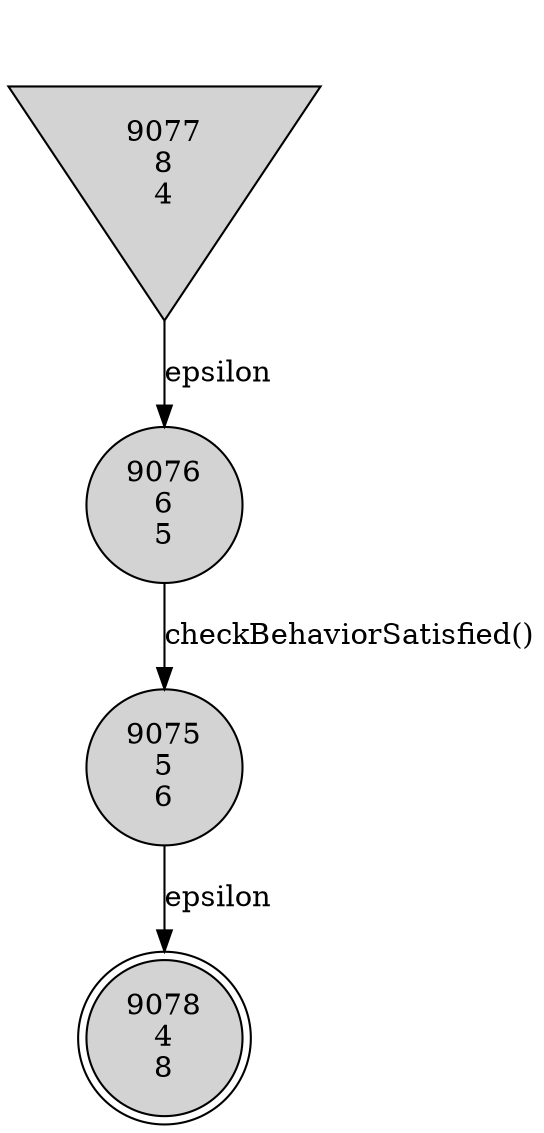 digraph relation {
    node [shape=circle, style=filled];
    9076 [label="9076
6
5" shape=circle penwidth=1]
    9075 [label="9075
5
6" shape=circle penwidth=1]
    9078 [label="9078
4
8" shape=doublecircle penwidth=1]
    9077 [label="9077
8
4" shape=invtriangle penwidth=1]
    9077 -> 9076 [label="epsilon"];
    9076 -> 9075 [label="checkBehaviorSatisfied()"];
    9075 -> 9078 [label="epsilon"];
}
